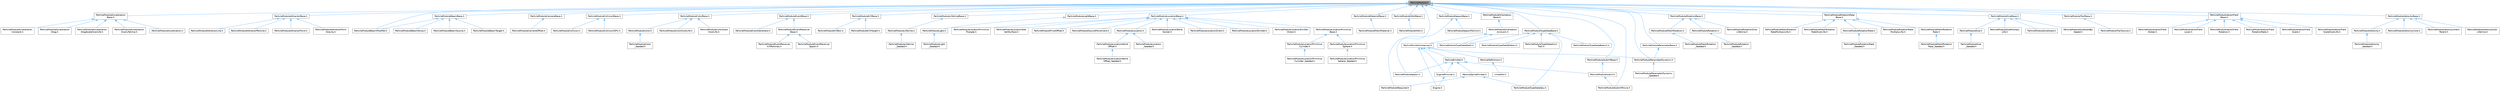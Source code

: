 digraph "ParticleModule.h"
{
 // INTERACTIVE_SVG=YES
 // LATEX_PDF_SIZE
  bgcolor="transparent";
  edge [fontname=Helvetica,fontsize=10,labelfontname=Helvetica,labelfontsize=10];
  node [fontname=Helvetica,fontsize=10,shape=box,height=0.2,width=0.4];
  Node1 [id="Node000001",label="ParticleModule.h",height=0.2,width=0.4,color="gray40", fillcolor="grey60", style="filled", fontcolor="black",tooltip=" "];
  Node1 -> Node2 [id="edge1_Node000001_Node000002",dir="back",color="steelblue1",style="solid",tooltip=" "];
  Node2 [id="Node000002",label="ParticleModuleAcceleration\lBase.h",height=0.2,width=0.4,color="grey40", fillcolor="white", style="filled",URL="$d5/de7/ParticleModuleAccelerationBase_8h.html",tooltip=" "];
  Node2 -> Node3 [id="edge2_Node000002_Node000003",dir="back",color="steelblue1",style="solid",tooltip=" "];
  Node3 [id="Node000003",label="ParticleModuleAcceleration.h",height=0.2,width=0.4,color="grey40", fillcolor="white", style="filled",URL="$d2/dcc/ParticleModuleAcceleration_8h.html",tooltip=" "];
  Node2 -> Node4 [id="edge3_Node000002_Node000004",dir="back",color="steelblue1",style="solid",tooltip=" "];
  Node4 [id="Node000004",label="ParticleModuleAcceleration\lConstant.h",height=0.2,width=0.4,color="grey40", fillcolor="white", style="filled",URL="$da/d3f/ParticleModuleAccelerationConstant_8h.html",tooltip=" "];
  Node2 -> Node5 [id="edge4_Node000002_Node000005",dir="back",color="steelblue1",style="solid",tooltip=" "];
  Node5 [id="Node000005",label="ParticleModuleAcceleration\lDrag.h",height=0.2,width=0.4,color="grey40", fillcolor="white", style="filled",URL="$d5/df7/ParticleModuleAccelerationDrag_8h.html",tooltip=" "];
  Node2 -> Node6 [id="edge5_Node000002_Node000006",dir="back",color="steelblue1",style="solid",tooltip=" "];
  Node6 [id="Node000006",label="ParticleModuleAcceleration\lDragScaleOverLife.h",height=0.2,width=0.4,color="grey40", fillcolor="white", style="filled",URL="$d1/d71/ParticleModuleAccelerationDragScaleOverLife_8h.html",tooltip=" "];
  Node2 -> Node7 [id="edge6_Node000002_Node000007",dir="back",color="steelblue1",style="solid",tooltip=" "];
  Node7 [id="Node000007",label="ParticleModuleAcceleration\lOverLifetime.h",height=0.2,width=0.4,color="grey40", fillcolor="white", style="filled",URL="$d8/de4/ParticleModuleAccelerationOverLifetime_8h.html",tooltip=" "];
  Node1 -> Node8 [id="edge7_Node000001_Node000008",dir="back",color="steelblue1",style="solid",tooltip=" "];
  Node8 [id="Node000008",label="ParticleModuleAttractorBase.h",height=0.2,width=0.4,color="grey40", fillcolor="white", style="filled",URL="$dc/d14/ParticleModuleAttractorBase_8h.html",tooltip=" "];
  Node8 -> Node9 [id="edge8_Node000008_Node000009",dir="back",color="steelblue1",style="solid",tooltip=" "];
  Node9 [id="Node000009",label="ParticleModuleAttractorLine.h",height=0.2,width=0.4,color="grey40", fillcolor="white", style="filled",URL="$dc/df9/ParticleModuleAttractorLine_8h.html",tooltip=" "];
  Node8 -> Node10 [id="edge9_Node000008_Node000010",dir="back",color="steelblue1",style="solid",tooltip=" "];
  Node10 [id="Node000010",label="ParticleModuleAttractorParticle.h",height=0.2,width=0.4,color="grey40", fillcolor="white", style="filled",URL="$d3/df1/ParticleModuleAttractorParticle_8h.html",tooltip=" "];
  Node8 -> Node11 [id="edge10_Node000008_Node000011",dir="back",color="steelblue1",style="solid",tooltip=" "];
  Node11 [id="Node000011",label="ParticleModuleAttractorPoint.h",height=0.2,width=0.4,color="grey40", fillcolor="white", style="filled",URL="$d8/d84/ParticleModuleAttractorPoint_8h.html",tooltip=" "];
  Node8 -> Node12 [id="edge11_Node000008_Node000012",dir="back",color="steelblue1",style="solid",tooltip=" "];
  Node12 [id="Node000012",label="ParticleModuleAttractorPoint\lGravity.h",height=0.2,width=0.4,color="grey40", fillcolor="white", style="filled",URL="$d3/de8/ParticleModuleAttractorPointGravity_8h.html",tooltip=" "];
  Node1 -> Node13 [id="edge12_Node000001_Node000013",dir="back",color="steelblue1",style="solid",tooltip=" "];
  Node13 [id="Node000013",label="ParticleModuleBeamBase.h",height=0.2,width=0.4,color="grey40", fillcolor="white", style="filled",URL="$d8/d9f/ParticleModuleBeamBase_8h.html",tooltip=" "];
  Node13 -> Node14 [id="edge13_Node000013_Node000014",dir="back",color="steelblue1",style="solid",tooltip=" "];
  Node14 [id="Node000014",label="ParticleModuleBeamModifier.h",height=0.2,width=0.4,color="grey40", fillcolor="white", style="filled",URL="$d4/dcf/ParticleModuleBeamModifier_8h.html",tooltip=" "];
  Node13 -> Node15 [id="edge14_Node000013_Node000015",dir="back",color="steelblue1",style="solid",tooltip=" "];
  Node15 [id="Node000015",label="ParticleModuleBeamNoise.h",height=0.2,width=0.4,color="grey40", fillcolor="white", style="filled",URL="$d6/d06/ParticleModuleBeamNoise_8h.html",tooltip=" "];
  Node13 -> Node16 [id="edge15_Node000013_Node000016",dir="back",color="steelblue1",style="solid",tooltip=" "];
  Node16 [id="Node000016",label="ParticleModuleBeamSource.h",height=0.2,width=0.4,color="grey40", fillcolor="white", style="filled",URL="$d4/d93/ParticleModuleBeamSource_8h.html",tooltip=" "];
  Node13 -> Node17 [id="edge16_Node000013_Node000017",dir="back",color="steelblue1",style="solid",tooltip=" "];
  Node17 [id="Node000017",label="ParticleModuleBeamTarget.h",height=0.2,width=0.4,color="grey40", fillcolor="white", style="filled",URL="$dc/d01/ParticleModuleBeamTarget_8h.html",tooltip=" "];
  Node1 -> Node14 [id="edge17_Node000001_Node000014",dir="back",color="steelblue1",style="solid",tooltip=" "];
  Node1 -> Node18 [id="edge18_Node000001_Node000018",dir="back",color="steelblue1",style="solid",tooltip=" "];
  Node18 [id="Node000018",label="ParticleModuleCameraBase.h",height=0.2,width=0.4,color="grey40", fillcolor="white", style="filled",URL="$d5/dae/ParticleModuleCameraBase_8h.html",tooltip=" "];
  Node18 -> Node19 [id="edge19_Node000018_Node000019",dir="back",color="steelblue1",style="solid",tooltip=" "];
  Node19 [id="Node000019",label="ParticleModuleCameraOffset.h",height=0.2,width=0.4,color="grey40", fillcolor="white", style="filled",URL="$d7/da1/ParticleModuleCameraOffset_8h.html",tooltip=" "];
  Node1 -> Node20 [id="edge20_Node000001_Node000020",dir="back",color="steelblue1",style="solid",tooltip=" "];
  Node20 [id="Node000020",label="ParticleModuleCollisionBase.h",height=0.2,width=0.4,color="grey40", fillcolor="white", style="filled",URL="$d6/db9/ParticleModuleCollisionBase_8h.html",tooltip=" "];
  Node20 -> Node21 [id="edge21_Node000020_Node000021",dir="back",color="steelblue1",style="solid",tooltip=" "];
  Node21 [id="Node000021",label="ParticleModuleCollision.h",height=0.2,width=0.4,color="grey40", fillcolor="white", style="filled",URL="$d5/d24/ParticleModuleCollision_8h.html",tooltip=" "];
  Node20 -> Node22 [id="edge22_Node000020_Node000022",dir="back",color="steelblue1",style="solid",tooltip=" "];
  Node22 [id="Node000022",label="ParticleModuleCollisionGPU.h",height=0.2,width=0.4,color="grey40", fillcolor="white", style="filled",URL="$d1/de4/ParticleModuleCollisionGPU_8h.html",tooltip=" "];
  Node1 -> Node23 [id="edge23_Node000001_Node000023",dir="back",color="steelblue1",style="solid",tooltip=" "];
  Node23 [id="Node000023",label="ParticleModuleColorBase.h",height=0.2,width=0.4,color="grey40", fillcolor="white", style="filled",URL="$dd/d30/ParticleModuleColorBase_8h.html",tooltip=" "];
  Node23 -> Node24 [id="edge24_Node000023_Node000024",dir="back",color="steelblue1",style="solid",tooltip=" "];
  Node24 [id="Node000024",label="ParticleModuleColor.h",height=0.2,width=0.4,color="grey40", fillcolor="white", style="filled",URL="$dd/d54/ParticleModuleColor_8h.html",tooltip=" "];
  Node24 -> Node25 [id="edge25_Node000024_Node000025",dir="back",color="steelblue1",style="solid",tooltip=" "];
  Node25 [id="Node000025",label="ParticleModuleColor\l_Seeded.h",height=0.2,width=0.4,color="grey40", fillcolor="white", style="filled",URL="$d9/d67/ParticleModuleColor__Seeded_8h.html",tooltip=" "];
  Node23 -> Node26 [id="edge26_Node000023_Node000026",dir="back",color="steelblue1",style="solid",tooltip=" "];
  Node26 [id="Node000026",label="ParticleModuleColorOverLife.h",height=0.2,width=0.4,color="grey40", fillcolor="white", style="filled",URL="$d3/d60/ParticleModuleColorOverLife_8h.html",tooltip=" "];
  Node23 -> Node27 [id="edge27_Node000023_Node000027",dir="back",color="steelblue1",style="solid",tooltip=" "];
  Node27 [id="Node000027",label="ParticleModuleColorScale\lOverLife.h",height=0.2,width=0.4,color="grey40", fillcolor="white", style="filled",URL="$d0/deb/ParticleModuleColorScaleOverLife_8h.html",tooltip=" "];
  Node1 -> Node28 [id="edge28_Node000001_Node000028",dir="back",color="steelblue1",style="solid",tooltip=" "];
  Node28 [id="Node000028",label="ParticleModuleEventBase.h",height=0.2,width=0.4,color="grey40", fillcolor="white", style="filled",URL="$d2/d8a/ParticleModuleEventBase_8h.html",tooltip=" "];
  Node28 -> Node29 [id="edge29_Node000028_Node000029",dir="back",color="steelblue1",style="solid",tooltip=" "];
  Node29 [id="Node000029",label="ParticleModuleEventGenerator.h",height=0.2,width=0.4,color="grey40", fillcolor="white", style="filled",URL="$dd/df1/ParticleModuleEventGenerator_8h.html",tooltip=" "];
  Node28 -> Node30 [id="edge30_Node000028_Node000030",dir="back",color="steelblue1",style="solid",tooltip=" "];
  Node30 [id="Node000030",label="ParticleModuleEventReceiver\lBase.h",height=0.2,width=0.4,color="grey40", fillcolor="white", style="filled",URL="$d2/d65/ParticleModuleEventReceiverBase_8h.html",tooltip=" "];
  Node30 -> Node31 [id="edge31_Node000030_Node000031",dir="back",color="steelblue1",style="solid",tooltip=" "];
  Node31 [id="Node000031",label="ParticleModuleEventReceiver\lKillParticles.h",height=0.2,width=0.4,color="grey40", fillcolor="white", style="filled",URL="$df/d67/ParticleModuleEventReceiverKillParticles_8h.html",tooltip=" "];
  Node30 -> Node32 [id="edge32_Node000030_Node000032",dir="back",color="steelblue1",style="solid",tooltip=" "];
  Node32 [id="Node000032",label="ParticleModuleEventReceiver\lSpawn.h",height=0.2,width=0.4,color="grey40", fillcolor="white", style="filled",URL="$df/da0/ParticleModuleEventReceiverSpawn_8h.html",tooltip=" "];
  Node1 -> Node33 [id="edge33_Node000001_Node000033",dir="back",color="steelblue1",style="solid",tooltip=" "];
  Node33 [id="Node000033",label="ParticleModuleKillBase.h",height=0.2,width=0.4,color="grey40", fillcolor="white", style="filled",URL="$d8/ddf/ParticleModuleKillBase_8h.html",tooltip=" "];
  Node33 -> Node34 [id="edge34_Node000033_Node000034",dir="back",color="steelblue1",style="solid",tooltip=" "];
  Node34 [id="Node000034",label="ParticleModuleKillBox.h",height=0.2,width=0.4,color="grey40", fillcolor="white", style="filled",URL="$d5/d64/ParticleModuleKillBox_8h.html",tooltip=" "];
  Node33 -> Node35 [id="edge35_Node000033_Node000035",dir="back",color="steelblue1",style="solid",tooltip=" "];
  Node35 [id="Node000035",label="ParticleModuleKillHeight.h",height=0.2,width=0.4,color="grey40", fillcolor="white", style="filled",URL="$d7/d89/ParticleModuleKillHeight_8h.html",tooltip=" "];
  Node1 -> Node36 [id="edge36_Node000001_Node000036",dir="back",color="steelblue1",style="solid",tooltip=" "];
  Node36 [id="Node000036",label="ParticleModuleLifetimeBase.h",height=0.2,width=0.4,color="grey40", fillcolor="white", style="filled",URL="$d2/d3a/ParticleModuleLifetimeBase_8h.html",tooltip=" "];
  Node36 -> Node37 [id="edge37_Node000036_Node000037",dir="back",color="steelblue1",style="solid",tooltip=" "];
  Node37 [id="Node000037",label="ParticleModuleLifetime.h",height=0.2,width=0.4,color="grey40", fillcolor="white", style="filled",URL="$d0/dac/ParticleModuleLifetime_8h.html",tooltip=" "];
  Node37 -> Node38 [id="edge38_Node000037_Node000038",dir="back",color="steelblue1",style="solid",tooltip=" "];
  Node38 [id="Node000038",label="ParticleModuleLifetime\l_Seeded.h",height=0.2,width=0.4,color="grey40", fillcolor="white", style="filled",URL="$dd/d0d/ParticleModuleLifetime__Seeded_8h.html",tooltip=" "];
  Node1 -> Node39 [id="edge39_Node000001_Node000039",dir="back",color="steelblue1",style="solid",tooltip=" "];
  Node39 [id="Node000039",label="ParticleModuleLightBase.h",height=0.2,width=0.4,color="grey40", fillcolor="white", style="filled",URL="$da/d01/ParticleModuleLightBase_8h.html",tooltip=" "];
  Node39 -> Node40 [id="edge40_Node000039_Node000040",dir="back",color="steelblue1",style="solid",tooltip=" "];
  Node40 [id="Node000040",label="ParticleModuleLight.h",height=0.2,width=0.4,color="grey40", fillcolor="white", style="filled",URL="$d6/dd4/ParticleModuleLight_8h.html",tooltip=" "];
  Node40 -> Node41 [id="edge41_Node000040_Node000041",dir="back",color="steelblue1",style="solid",tooltip=" "];
  Node41 [id="Node000041",label="ParticleModuleLight\l_Seeded.h",height=0.2,width=0.4,color="grey40", fillcolor="white", style="filled",URL="$da/df1/ParticleModuleLight__Seeded_8h.html",tooltip=" "];
  Node1 -> Node42 [id="edge42_Node000001_Node000042",dir="back",color="steelblue1",style="solid",tooltip=" "];
  Node42 [id="Node000042",label="ParticleModuleLocationBase.h",height=0.2,width=0.4,color="grey40", fillcolor="white", style="filled",URL="$d4/d45/ParticleModuleLocationBase_8h.html",tooltip=" "];
  Node42 -> Node43 [id="edge43_Node000042_Node000043",dir="back",color="steelblue1",style="solid",tooltip=" "];
  Node43 [id="Node000043",label="ParticleModuleLocation.h",height=0.2,width=0.4,color="grey40", fillcolor="white", style="filled",URL="$d5/d77/ParticleModuleLocation_8h.html",tooltip=" "];
  Node43 -> Node44 [id="edge44_Node000043_Node000044",dir="back",color="steelblue1",style="solid",tooltip=" "];
  Node44 [id="Node000044",label="ParticleModuleLocationWorld\lOffset.h",height=0.2,width=0.4,color="grey40", fillcolor="white", style="filled",URL="$df/d50/ParticleModuleLocationWorldOffset_8h.html",tooltip=" "];
  Node44 -> Node45 [id="edge45_Node000044_Node000045",dir="back",color="steelblue1",style="solid",tooltip=" "];
  Node45 [id="Node000045",label="ParticleModuleLocationWorld\lOffset_Seeded.h",height=0.2,width=0.4,color="grey40", fillcolor="white", style="filled",URL="$d2/d1b/ParticleModuleLocationWorldOffset__Seeded_8h.html",tooltip=" "];
  Node43 -> Node46 [id="edge46_Node000043_Node000046",dir="back",color="steelblue1",style="solid",tooltip=" "];
  Node46 [id="Node000046",label="ParticleModuleLocation\l_Seeded.h",height=0.2,width=0.4,color="grey40", fillcolor="white", style="filled",URL="$dd/d5b/ParticleModuleLocation__Seeded_8h.html",tooltip=" "];
  Node42 -> Node47 [id="edge47_Node000042_Node000047",dir="back",color="steelblue1",style="solid",tooltip=" "];
  Node47 [id="Node000047",label="ParticleModuleLocationBone\lSocket.h",height=0.2,width=0.4,color="grey40", fillcolor="white", style="filled",URL="$da/d3d/ParticleModuleLocationBoneSocket_8h.html",tooltip=" "];
  Node42 -> Node48 [id="edge48_Node000042_Node000048",dir="back",color="steelblue1",style="solid",tooltip=" "];
  Node48 [id="Node000048",label="ParticleModuleLocationDirect.h",height=0.2,width=0.4,color="grey40", fillcolor="white", style="filled",URL="$d9/d21/ParticleModuleLocationDirect_8h.html",tooltip=" "];
  Node42 -> Node49 [id="edge49_Node000042_Node000049",dir="back",color="steelblue1",style="solid",tooltip=" "];
  Node49 [id="Node000049",label="ParticleModuleLocationEmitter.h",height=0.2,width=0.4,color="grey40", fillcolor="white", style="filled",URL="$dc/df0/ParticleModuleLocationEmitter_8h.html",tooltip=" "];
  Node42 -> Node50 [id="edge50_Node000042_Node000050",dir="back",color="steelblue1",style="solid",tooltip=" "];
  Node50 [id="Node000050",label="ParticleModuleLocationEmitter\lDirect.h",height=0.2,width=0.4,color="grey40", fillcolor="white", style="filled",URL="$d9/d5b/ParticleModuleLocationEmitterDirect_8h.html",tooltip=" "];
  Node42 -> Node51 [id="edge51_Node000042_Node000051",dir="back",color="steelblue1",style="solid",tooltip=" "];
  Node51 [id="Node000051",label="ParticleModuleLocationPrimitive\lBase.h",height=0.2,width=0.4,color="grey40", fillcolor="white", style="filled",URL="$dd/d81/ParticleModuleLocationPrimitiveBase_8h.html",tooltip=" "];
  Node51 -> Node52 [id="edge52_Node000051_Node000052",dir="back",color="steelblue1",style="solid",tooltip=" "];
  Node52 [id="Node000052",label="ParticleModuleLocationPrimitive\lCylinder.h",height=0.2,width=0.4,color="grey40", fillcolor="white", style="filled",URL="$dc/d94/ParticleModuleLocationPrimitiveCylinder_8h.html",tooltip=" "];
  Node52 -> Node53 [id="edge53_Node000052_Node000053",dir="back",color="steelblue1",style="solid",tooltip=" "];
  Node53 [id="Node000053",label="ParticleModuleLocationPrimitive\lCylinder_Seeded.h",height=0.2,width=0.4,color="grey40", fillcolor="white", style="filled",URL="$d7/d44/ParticleModuleLocationPrimitiveCylinder__Seeded_8h.html",tooltip=" "];
  Node51 -> Node54 [id="edge54_Node000051_Node000054",dir="back",color="steelblue1",style="solid",tooltip=" "];
  Node54 [id="Node000054",label="ParticleModuleLocationPrimitive\lSphere.h",height=0.2,width=0.4,color="grey40", fillcolor="white", style="filled",URL="$d1/d59/ParticleModuleLocationPrimitiveSphere_8h.html",tooltip=" "];
  Node54 -> Node55 [id="edge55_Node000054_Node000055",dir="back",color="steelblue1",style="solid",tooltip=" "];
  Node55 [id="Node000055",label="ParticleModuleLocationPrimitive\lSphere_Seeded.h",height=0.2,width=0.4,color="grey40", fillcolor="white", style="filled",URL="$d7/d25/ParticleModuleLocationPrimitiveSphere__Seeded_8h.html",tooltip=" "];
  Node42 -> Node56 [id="edge56_Node000042_Node000056",dir="back",color="steelblue1",style="solid",tooltip=" "];
  Node56 [id="Node000056",label="ParticleModuleLocationPrimitive\lTriangle.h",height=0.2,width=0.4,color="grey40", fillcolor="white", style="filled",URL="$d4/d22/ParticleModuleLocationPrimitiveTriangle_8h.html",tooltip=" "];
  Node42 -> Node57 [id="edge57_Node000042_Node000057",dir="back",color="steelblue1",style="solid",tooltip=" "];
  Node57 [id="Node000057",label="ParticleModuleLocationSkel\lVertSurface.h",height=0.2,width=0.4,color="grey40", fillcolor="white", style="filled",URL="$d1/de4/ParticleModuleLocationSkelVertSurface_8h.html",tooltip=" "];
  Node42 -> Node58 [id="edge58_Node000042_Node000058",dir="back",color="steelblue1",style="solid",tooltip=" "];
  Node58 [id="Node000058",label="ParticleModulePivotOffset.h",height=0.2,width=0.4,color="grey40", fillcolor="white", style="filled",URL="$d8/d6c/ParticleModulePivotOffset_8h.html",tooltip=" "];
  Node42 -> Node59 [id="edge59_Node000042_Node000059",dir="back",color="steelblue1",style="solid",tooltip=" "];
  Node59 [id="Node000059",label="ParticleModuleSourceMovement.h",height=0.2,width=0.4,color="grey40", fillcolor="white", style="filled",URL="$dc/d42/ParticleModuleSourceMovement_8h.html",tooltip=" "];
  Node1 -> Node60 [id="edge60_Node000001_Node000060",dir="back",color="steelblue1",style="solid",tooltip=" "];
  Node60 [id="Node000060",label="ParticleModuleMaterialBase.h",height=0.2,width=0.4,color="grey40", fillcolor="white", style="filled",URL="$d7/d40/ParticleModuleMaterialBase_8h.html",tooltip=" "];
  Node60 -> Node61 [id="edge61_Node000060_Node000061",dir="back",color="steelblue1",style="solid",tooltip=" "];
  Node61 [id="Node000061",label="ParticleModuleMeshMaterial.h",height=0.2,width=0.4,color="grey40", fillcolor="white", style="filled",URL="$d0/d3f/ParticleModuleMeshMaterial_8h.html",tooltip=" "];
  Node1 -> Node62 [id="edge62_Node000001_Node000062",dir="back",color="steelblue1",style="solid",tooltip=" "];
  Node62 [id="Node000062",label="ParticleModuleOrbitBase.h",height=0.2,width=0.4,color="grey40", fillcolor="white", style="filled",URL="$d2/d05/ParticleModuleOrbitBase_8h.html",tooltip=" "];
  Node62 -> Node63 [id="edge63_Node000062_Node000063",dir="back",color="steelblue1",style="solid",tooltip=" "];
  Node63 [id="Node000063",label="ParticleModuleOrbit.h",height=0.2,width=0.4,color="grey40", fillcolor="white", style="filled",URL="$d6/dbd/ParticleModuleOrbit_8h.html",tooltip=" "];
  Node1 -> Node64 [id="edge64_Node000001_Node000064",dir="back",color="steelblue1",style="solid",tooltip=" "];
  Node64 [id="Node000064",label="ParticleModuleOrientation\lBase.h",height=0.2,width=0.4,color="grey40", fillcolor="white", style="filled",URL="$de/d26/ParticleModuleOrientationBase_8h.html",tooltip=" "];
  Node64 -> Node65 [id="edge65_Node000064_Node000065",dir="back",color="steelblue1",style="solid",tooltip=" "];
  Node65 [id="Node000065",label="ParticleModuleOrientation\lAxisLock.h",height=0.2,width=0.4,color="grey40", fillcolor="white", style="filled",URL="$dc/d33/ParticleModuleOrientationAxisLock_8h.html",tooltip=" "];
  Node65 -> Node66 [id="edge66_Node000065_Node000066",dir="back",color="steelblue1",style="solid",tooltip=" "];
  Node66 [id="Node000066",label="ParticleEmitterInstances.h",height=0.2,width=0.4,color="grey40", fillcolor="white", style="filled",URL="$d4/dd8/ParticleEmitterInstances_8h.html",tooltip=" "];
  Node66 -> Node67 [id="edge67_Node000066_Node000067",dir="back",color="steelblue1",style="solid",tooltip=" "];
  Node67 [id="Node000067",label="Engine.h",height=0.2,width=0.4,color="grey40", fillcolor="white", style="filled",URL="$d1/d34/Public_2Engine_8h.html",tooltip=" "];
  Node66 -> Node68 [id="edge68_Node000066_Node000068",dir="back",color="steelblue1",style="solid",tooltip=" "];
  Node68 [id="Node000068",label="EngineMinimal.h",height=0.2,width=0.4,color="grey40", fillcolor="white", style="filled",URL="$d0/d2c/EngineMinimal_8h.html",tooltip=" "];
  Node68 -> Node67 [id="edge69_Node000068_Node000067",dir="back",color="steelblue1",style="solid",tooltip=" "];
  Node66 -> Node69 [id="edge70_Node000066_Node000069",dir="back",color="steelblue1",style="solid",tooltip=" "];
  Node69 [id="Node000069",label="ParticleDefinitions.h",height=0.2,width=0.4,color="grey40", fillcolor="white", style="filled",URL="$db/dde/ParticleDefinitions_8h.html",tooltip=" "];
  Node69 -> Node70 [id="edge71_Node000069_Node000070",dir="back",color="steelblue1",style="solid",tooltip=" "];
  Node70 [id="Node000070",label="UnrealEd.h",height=0.2,width=0.4,color="grey40", fillcolor="white", style="filled",URL="$d2/d5f/UnrealEd_8h.html",tooltip=" "];
  Node66 -> Node71 [id="edge72_Node000066_Node000071",dir="back",color="steelblue1",style="solid",tooltip=" "];
  Node71 [id="Node000071",label="ParticleEmitter.h",height=0.2,width=0.4,color="grey40", fillcolor="white", style="filled",URL="$da/d0d/ParticleEmitter_8h.html",tooltip=" "];
  Node71 -> Node68 [id="edge73_Node000071_Node000068",dir="back",color="steelblue1",style="solid",tooltip=" "];
  Node71 -> Node72 [id="edge74_Node000071_Node000072",dir="back",color="steelblue1",style="solid",tooltip=" "];
  Node72 [id="Node000072",label="ParticleModuleSpawn.h",height=0.2,width=0.4,color="grey40", fillcolor="white", style="filled",URL="$d4/d84/ParticleModuleSpawn_8h.html",tooltip=" "];
  Node71 -> Node73 [id="edge75_Node000071_Node000073",dir="back",color="steelblue1",style="solid",tooltip=" "];
  Node73 [id="Node000073",label="ParticleModuleSubUV.h",height=0.2,width=0.4,color="grey40", fillcolor="white", style="filled",URL="$dc/d7d/ParticleModuleSubUV_8h.html",tooltip=" "];
  Node73 -> Node74 [id="edge76_Node000073_Node000074",dir="back",color="steelblue1",style="solid",tooltip=" "];
  Node74 [id="Node000074",label="ParticleModuleSubUVMovie.h",height=0.2,width=0.4,color="grey40", fillcolor="white", style="filled",URL="$dc/d66/ParticleModuleSubUVMovie_8h.html",tooltip=" "];
  Node71 -> Node75 [id="edge77_Node000071_Node000075",dir="back",color="steelblue1",style="solid",tooltip=" "];
  Node75 [id="Node000075",label="ParticleSpriteEmitter.h",height=0.2,width=0.4,color="grey40", fillcolor="white", style="filled",URL="$d8/d83/ParticleSpriteEmitter_8h.html",tooltip=" "];
  Node75 -> Node76 [id="edge78_Node000075_Node000076",dir="back",color="steelblue1",style="solid",tooltip=" "];
  Node76 [id="Node000076",label="ParticleModuleRequired.h",height=0.2,width=0.4,color="grey40", fillcolor="white", style="filled",URL="$dd/d80/ParticleModuleRequired_8h.html",tooltip=" "];
  Node75 -> Node77 [id="edge79_Node000075_Node000077",dir="back",color="steelblue1",style="solid",tooltip=" "];
  Node77 [id="Node000077",label="ParticleModuleTypeDataGpu.h",height=0.2,width=0.4,color="grey40", fillcolor="white", style="filled",URL="$d7/d30/ParticleModuleTypeDataGpu_8h.html",tooltip=" "];
  Node66 -> Node78 [id="edge80_Node000066_Node000078",dir="back",color="steelblue1",style="solid",tooltip=" "];
  Node78 [id="Node000078",label="ParticleModuleParameterDynamic.h",height=0.2,width=0.4,color="grey40", fillcolor="white", style="filled",URL="$d3/d04/ParticleModuleParameterDynamic_8h.html",tooltip=" "];
  Node78 -> Node79 [id="edge81_Node000078_Node000079",dir="back",color="steelblue1",style="solid",tooltip=" "];
  Node79 [id="Node000079",label="ParticleModuleParameterDynamic\l_Seeded.h",height=0.2,width=0.4,color="grey40", fillcolor="white", style="filled",URL="$de/d89/ParticleModuleParameterDynamic__Seeded_8h.html",tooltip=" "];
  Node65 -> Node80 [id="edge82_Node000065_Node000080",dir="back",color="steelblue1",style="solid",tooltip=" "];
  Node80 [id="Node000080",label="ParticleModuleTypeDataMesh.h",height=0.2,width=0.4,color="grey40", fillcolor="white", style="filled",URL="$d1/d06/ParticleModuleTypeDataMesh_8h.html",tooltip=" "];
  Node1 -> Node81 [id="edge83_Node000001_Node000081",dir="back",color="steelblue1",style="solid",tooltip=" "];
  Node81 [id="Node000081",label="ParticleModuleParameterBase.h",height=0.2,width=0.4,color="grey40", fillcolor="white", style="filled",URL="$d9/d8e/ParticleModuleParameterBase_8h.html",tooltip=" "];
  Node81 -> Node78 [id="edge84_Node000081_Node000078",dir="back",color="steelblue1",style="solid",tooltip=" "];
  Node1 -> Node78 [id="edge85_Node000001_Node000078",dir="back",color="steelblue1",style="solid",tooltip=" "];
  Node1 -> Node76 [id="edge86_Node000001_Node000076",dir="back",color="steelblue1",style="solid",tooltip=" "];
  Node1 -> Node82 [id="edge87_Node000001_Node000082",dir="back",color="steelblue1",style="solid",tooltip=" "];
  Node82 [id="Node000082",label="ParticleModuleRotationBase.h",height=0.2,width=0.4,color="grey40", fillcolor="white", style="filled",URL="$db/dc2/ParticleModuleRotationBase_8h.html",tooltip=" "];
  Node82 -> Node83 [id="edge88_Node000082_Node000083",dir="back",color="steelblue1",style="solid",tooltip=" "];
  Node83 [id="Node000083",label="ParticleModuleMeshRotation.h",height=0.2,width=0.4,color="grey40", fillcolor="white", style="filled",URL="$d7/dd8/ParticleModuleMeshRotation_8h.html",tooltip=" "];
  Node83 -> Node84 [id="edge89_Node000083_Node000084",dir="back",color="steelblue1",style="solid",tooltip=" "];
  Node84 [id="Node000084",label="ParticleModuleMeshRotation\l_Seeded.h",height=0.2,width=0.4,color="grey40", fillcolor="white", style="filled",URL="$d9/d3d/ParticleModuleMeshRotation__Seeded_8h.html",tooltip=" "];
  Node82 -> Node85 [id="edge90_Node000082_Node000085",dir="back",color="steelblue1",style="solid",tooltip=" "];
  Node85 [id="Node000085",label="ParticleModuleRotation.h",height=0.2,width=0.4,color="grey40", fillcolor="white", style="filled",URL="$dc/dfd/ParticleModuleRotation_8h.html",tooltip=" "];
  Node85 -> Node86 [id="edge91_Node000085_Node000086",dir="back",color="steelblue1",style="solid",tooltip=" "];
  Node86 [id="Node000086",label="ParticleModuleRotation\l_Seeded.h",height=0.2,width=0.4,color="grey40", fillcolor="white", style="filled",URL="$d4/d9d/ParticleModuleRotation__Seeded_8h.html",tooltip=" "];
  Node82 -> Node87 [id="edge92_Node000082_Node000087",dir="back",color="steelblue1",style="solid",tooltip=" "];
  Node87 [id="Node000087",label="ParticleModuleRotationOver\lLifetime.h",height=0.2,width=0.4,color="grey40", fillcolor="white", style="filled",URL="$d5/d1c/ParticleModuleRotationOverLifetime_8h.html",tooltip=" "];
  Node1 -> Node88 [id="edge93_Node000001_Node000088",dir="back",color="steelblue1",style="solid",tooltip=" "];
  Node88 [id="Node000088",label="ParticleModuleRotationRate\lBase.h",height=0.2,width=0.4,color="grey40", fillcolor="white", style="filled",URL="$d1/da2/ParticleModuleRotationRateBase_8h.html",tooltip=" "];
  Node88 -> Node89 [id="edge94_Node000088_Node000089",dir="back",color="steelblue1",style="solid",tooltip=" "];
  Node89 [id="Node000089",label="ParticleModuleMeshRotation\lRate.h",height=0.2,width=0.4,color="grey40", fillcolor="white", style="filled",URL="$d4/d1e/ParticleModuleMeshRotationRate_8h.html",tooltip=" "];
  Node89 -> Node90 [id="edge95_Node000089_Node000090",dir="back",color="steelblue1",style="solid",tooltip=" "];
  Node90 [id="Node000090",label="ParticleModuleMeshRotation\lRate_Seeded.h",height=0.2,width=0.4,color="grey40", fillcolor="white", style="filled",URL="$df/d59/ParticleModuleMeshRotationRate__Seeded_8h.html",tooltip=" "];
  Node88 -> Node91 [id="edge96_Node000088_Node000091",dir="back",color="steelblue1",style="solid",tooltip=" "];
  Node91 [id="Node000091",label="ParticleModuleMeshRotation\lRateMultiplyLife.h",height=0.2,width=0.4,color="grey40", fillcolor="white", style="filled",URL="$d2/d9f/ParticleModuleMeshRotationRateMultiplyLife_8h.html",tooltip=" "];
  Node88 -> Node92 [id="edge97_Node000088_Node000092",dir="back",color="steelblue1",style="solid",tooltip=" "];
  Node92 [id="Node000092",label="ParticleModuleMeshRotation\lRateOverLife.h",height=0.2,width=0.4,color="grey40", fillcolor="white", style="filled",URL="$d9/dc6/ParticleModuleMeshRotationRateOverLife_8h.html",tooltip=" "];
  Node88 -> Node93 [id="edge98_Node000088_Node000093",dir="back",color="steelblue1",style="solid",tooltip=" "];
  Node93 [id="Node000093",label="ParticleModuleRotationRate.h",height=0.2,width=0.4,color="grey40", fillcolor="white", style="filled",URL="$d9/d56/ParticleModuleRotationRate_8h.html",tooltip=" "];
  Node93 -> Node94 [id="edge99_Node000093_Node000094",dir="back",color="steelblue1",style="solid",tooltip=" "];
  Node94 [id="Node000094",label="ParticleModuleRotationRate\l_Seeded.h",height=0.2,width=0.4,color="grey40", fillcolor="white", style="filled",URL="$d5/df0/ParticleModuleRotationRate__Seeded_8h.html",tooltip=" "];
  Node88 -> Node95 [id="edge100_Node000088_Node000095",dir="back",color="steelblue1",style="solid",tooltip=" "];
  Node95 [id="Node000095",label="ParticleModuleRotationRate\lMultiplyLife.h",height=0.2,width=0.4,color="grey40", fillcolor="white", style="filled",URL="$d0/d0e/ParticleModuleRotationRateMultiplyLife_8h.html",tooltip=" "];
  Node1 -> Node96 [id="edge101_Node000001_Node000096",dir="back",color="steelblue1",style="solid",tooltip=" "];
  Node96 [id="Node000096",label="ParticleModuleSizeBase.h",height=0.2,width=0.4,color="grey40", fillcolor="white", style="filled",URL="$da/db2/ParticleModuleSizeBase_8h.html",tooltip=" "];
  Node96 -> Node97 [id="edge102_Node000096_Node000097",dir="back",color="steelblue1",style="solid",tooltip=" "];
  Node97 [id="Node000097",label="ParticleModuleSize.h",height=0.2,width=0.4,color="grey40", fillcolor="white", style="filled",URL="$df/dd0/ParticleModuleSize_8h.html",tooltip=" "];
  Node97 -> Node98 [id="edge103_Node000097_Node000098",dir="back",color="steelblue1",style="solid",tooltip=" "];
  Node98 [id="Node000098",label="ParticleModuleSize\l_Seeded.h",height=0.2,width=0.4,color="grey40", fillcolor="white", style="filled",URL="$db/d05/ParticleModuleSize__Seeded_8h.html",tooltip=" "];
  Node96 -> Node99 [id="edge104_Node000096_Node000099",dir="back",color="steelblue1",style="solid",tooltip=" "];
  Node99 [id="Node000099",label="ParticleModuleSizeMultiply\lLife.h",height=0.2,width=0.4,color="grey40", fillcolor="white", style="filled",URL="$d6/db0/ParticleModuleSizeMultiplyLife_8h.html",tooltip=" "];
  Node96 -> Node100 [id="edge105_Node000096_Node000100",dir="back",color="steelblue1",style="solid",tooltip=" "];
  Node100 [id="Node000100",label="ParticleModuleSizeScale.h",height=0.2,width=0.4,color="grey40", fillcolor="white", style="filled",URL="$d5/d5c/ParticleModuleSizeScale_8h.html",tooltip=" "];
  Node96 -> Node101 [id="edge106_Node000096_Node000101",dir="back",color="steelblue1",style="solid",tooltip=" "];
  Node101 [id="Node000101",label="ParticleModuleSizeScaleBy\lSpeed.h",height=0.2,width=0.4,color="grey40", fillcolor="white", style="filled",URL="$d8/db9/ParticleModuleSizeScaleBySpeed_8h.html",tooltip=" "];
  Node1 -> Node102 [id="edge107_Node000001_Node000102",dir="back",color="steelblue1",style="solid",tooltip=" "];
  Node102 [id="Node000102",label="ParticleModuleSpawnBase.h",height=0.2,width=0.4,color="grey40", fillcolor="white", style="filled",URL="$d4/dc4/ParticleModuleSpawnBase_8h.html",tooltip=" "];
  Node102 -> Node72 [id="edge108_Node000102_Node000072",dir="back",color="steelblue1",style="solid",tooltip=" "];
  Node102 -> Node103 [id="edge109_Node000102_Node000103",dir="back",color="steelblue1",style="solid",tooltip=" "];
  Node103 [id="Node000103",label="ParticleModuleSpawnPerUnit.h",height=0.2,width=0.4,color="grey40", fillcolor="white", style="filled",URL="$d6/d52/ParticleModuleSpawnPerUnit_8h.html",tooltip=" "];
  Node1 -> Node104 [id="edge110_Node000001_Node000104",dir="back",color="steelblue1",style="solid",tooltip=" "];
  Node104 [id="Node000104",label="ParticleModuleSubUVBase.h",height=0.2,width=0.4,color="grey40", fillcolor="white", style="filled",URL="$de/d77/ParticleModuleSubUVBase_8h.html",tooltip=" "];
  Node104 -> Node73 [id="edge111_Node000104_Node000073",dir="back",color="steelblue1",style="solid",tooltip=" "];
  Node1 -> Node74 [id="edge112_Node000001_Node000074",dir="back",color="steelblue1",style="solid",tooltip=" "];
  Node1 -> Node105 [id="edge113_Node000001_Node000105",dir="back",color="steelblue1",style="solid",tooltip=" "];
  Node105 [id="Node000105",label="ParticleModuleTrailBase.h",height=0.2,width=0.4,color="grey40", fillcolor="white", style="filled",URL="$d0/dc9/ParticleModuleTrailBase_8h.html",tooltip=" "];
  Node105 -> Node106 [id="edge114_Node000105_Node000106",dir="back",color="steelblue1",style="solid",tooltip=" "];
  Node106 [id="Node000106",label="ParticleModuleTrailSource.h",height=0.2,width=0.4,color="grey40", fillcolor="white", style="filled",URL="$dc/dc5/ParticleModuleTrailSource_8h.html",tooltip=" "];
  Node1 -> Node107 [id="edge115_Node000001_Node000107",dir="back",color="steelblue1",style="solid",tooltip=" "];
  Node107 [id="Node000107",label="ParticleModuleTypeDataBase.h",height=0.2,width=0.4,color="grey40", fillcolor="white", style="filled",URL="$d5/d7e/ParticleModuleTypeDataBase_8h.html",tooltip=" "];
  Node107 -> Node108 [id="edge116_Node000107_Node000108",dir="back",color="steelblue1",style="solid",tooltip=" "];
  Node108 [id="Node000108",label="ParticleModuleTypeDataAnim\lTrail.h",height=0.2,width=0.4,color="grey40", fillcolor="white", style="filled",URL="$df/dd0/ParticleModuleTypeDataAnimTrail_8h.html",tooltip=" "];
  Node107 -> Node109 [id="edge117_Node000107_Node000109",dir="back",color="steelblue1",style="solid",tooltip=" "];
  Node109 [id="Node000109",label="ParticleModuleTypeDataBeam2.h",height=0.2,width=0.4,color="grey40", fillcolor="white", style="filled",URL="$d9/de2/ParticleModuleTypeDataBeam2_8h.html",tooltip=" "];
  Node107 -> Node77 [id="edge118_Node000107_Node000077",dir="back",color="steelblue1",style="solid",tooltip=" "];
  Node107 -> Node80 [id="edge119_Node000107_Node000080",dir="back",color="steelblue1",style="solid",tooltip=" "];
  Node107 -> Node110 [id="edge120_Node000107_Node000110",dir="back",color="steelblue1",style="solid",tooltip=" "];
  Node110 [id="Node000110",label="ParticleModuleTypeDataRibbon.h",height=0.2,width=0.4,color="grey40", fillcolor="white", style="filled",URL="$d6/db7/ParticleModuleTypeDataRibbon_8h.html",tooltip=" "];
  Node1 -> Node111 [id="edge121_Node000001_Node000111",dir="back",color="steelblue1",style="solid",tooltip=" "];
  Node111 [id="Node000111",label="ParticleModuleVectorField\lBase.h",height=0.2,width=0.4,color="grey40", fillcolor="white", style="filled",URL="$d4/d60/ParticleModuleVectorFieldBase_8h.html",tooltip=" "];
  Node111 -> Node112 [id="edge122_Node000111_Node000112",dir="back",color="steelblue1",style="solid",tooltip=" "];
  Node112 [id="Node000112",label="ParticleModuleVectorField\lGlobal.h",height=0.2,width=0.4,color="grey40", fillcolor="white", style="filled",URL="$df/d94/ParticleModuleVectorFieldGlobal_8h.html",tooltip=" "];
  Node111 -> Node113 [id="edge123_Node000111_Node000113",dir="back",color="steelblue1",style="solid",tooltip=" "];
  Node113 [id="Node000113",label="ParticleModuleVectorField\lLocal.h",height=0.2,width=0.4,color="grey40", fillcolor="white", style="filled",URL="$d2/d02/ParticleModuleVectorFieldLocal_8h.html",tooltip=" "];
  Node111 -> Node114 [id="edge124_Node000111_Node000114",dir="back",color="steelblue1",style="solid",tooltip=" "];
  Node114 [id="Node000114",label="ParticleModuleVectorField\lRotation.h",height=0.2,width=0.4,color="grey40", fillcolor="white", style="filled",URL="$d4/d7c/ParticleModuleVectorFieldRotation_8h.html",tooltip=" "];
  Node111 -> Node115 [id="edge125_Node000111_Node000115",dir="back",color="steelblue1",style="solid",tooltip=" "];
  Node115 [id="Node000115",label="ParticleModuleVectorField\lRotationRate.h",height=0.2,width=0.4,color="grey40", fillcolor="white", style="filled",URL="$d8/d56/ParticleModuleVectorFieldRotationRate_8h.html",tooltip=" "];
  Node111 -> Node116 [id="edge126_Node000111_Node000116",dir="back",color="steelblue1",style="solid",tooltip=" "];
  Node116 [id="Node000116",label="ParticleModuleVectorField\lScale.h",height=0.2,width=0.4,color="grey40", fillcolor="white", style="filled",URL="$d5/dda/ParticleModuleVectorFieldScale_8h.html",tooltip=" "];
  Node111 -> Node117 [id="edge127_Node000111_Node000117",dir="back",color="steelblue1",style="solid",tooltip=" "];
  Node117 [id="Node000117",label="ParticleModuleVectorField\lScaleOverLife.h",height=0.2,width=0.4,color="grey40", fillcolor="white", style="filled",URL="$d8/df3/ParticleModuleVectorFieldScaleOverLife_8h.html",tooltip=" "];
  Node1 -> Node118 [id="edge128_Node000001_Node000118",dir="back",color="steelblue1",style="solid",tooltip=" "];
  Node118 [id="Node000118",label="ParticleModuleVelocityBase.h",height=0.2,width=0.4,color="grey40", fillcolor="white", style="filled",URL="$db/d77/ParticleModuleVelocityBase_8h.html",tooltip=" "];
  Node118 -> Node119 [id="edge129_Node000118_Node000119",dir="back",color="steelblue1",style="solid",tooltip=" "];
  Node119 [id="Node000119",label="ParticleModuleVelocity.h",height=0.2,width=0.4,color="grey40", fillcolor="white", style="filled",URL="$d3/d16/ParticleModuleVelocity_8h.html",tooltip=" "];
  Node119 -> Node120 [id="edge130_Node000119_Node000120",dir="back",color="steelblue1",style="solid",tooltip=" "];
  Node120 [id="Node000120",label="ParticleModuleVelocity\l_Seeded.h",height=0.2,width=0.4,color="grey40", fillcolor="white", style="filled",URL="$d4/df4/ParticleModuleVelocity__Seeded_8h.html",tooltip=" "];
  Node118 -> Node121 [id="edge131_Node000118_Node000121",dir="back",color="steelblue1",style="solid",tooltip=" "];
  Node121 [id="Node000121",label="ParticleModuleVelocityCone.h",height=0.2,width=0.4,color="grey40", fillcolor="white", style="filled",URL="$db/d21/ParticleModuleVelocityCone_8h.html",tooltip=" "];
  Node118 -> Node122 [id="edge132_Node000118_Node000122",dir="back",color="steelblue1",style="solid",tooltip=" "];
  Node122 [id="Node000122",label="ParticleModuleVelocityInherit\lParent.h",height=0.2,width=0.4,color="grey40", fillcolor="white", style="filled",URL="$d6/d09/ParticleModuleVelocityInheritParent_8h.html",tooltip=" "];
  Node118 -> Node123 [id="edge133_Node000118_Node000123",dir="back",color="steelblue1",style="solid",tooltip=" "];
  Node123 [id="Node000123",label="ParticleModuleVelocityOver\lLifetime.h",height=0.2,width=0.4,color="grey40", fillcolor="white", style="filled",URL="$dd/d53/ParticleModuleVelocityOverLifetime_8h.html",tooltip=" "];
}
